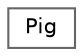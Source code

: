 digraph "Graphical Class Hierarchy"
{
 // LATEX_PDF_SIZE
  bgcolor="transparent";
  edge [fontname=Helvetica,fontsize=10,labelfontname=Helvetica,labelfontsize=10];
  node [fontname=Helvetica,fontsize=10,shape=box,height=0.2,width=0.4];
  rankdir="LR";
  Node0 [id="Node000000",label="Pig",height=0.2,width=0.4,color="grey40", fillcolor="white", style="filled",URL="$class_pig.html",tooltip="Represents a pig object in the game."];
}

